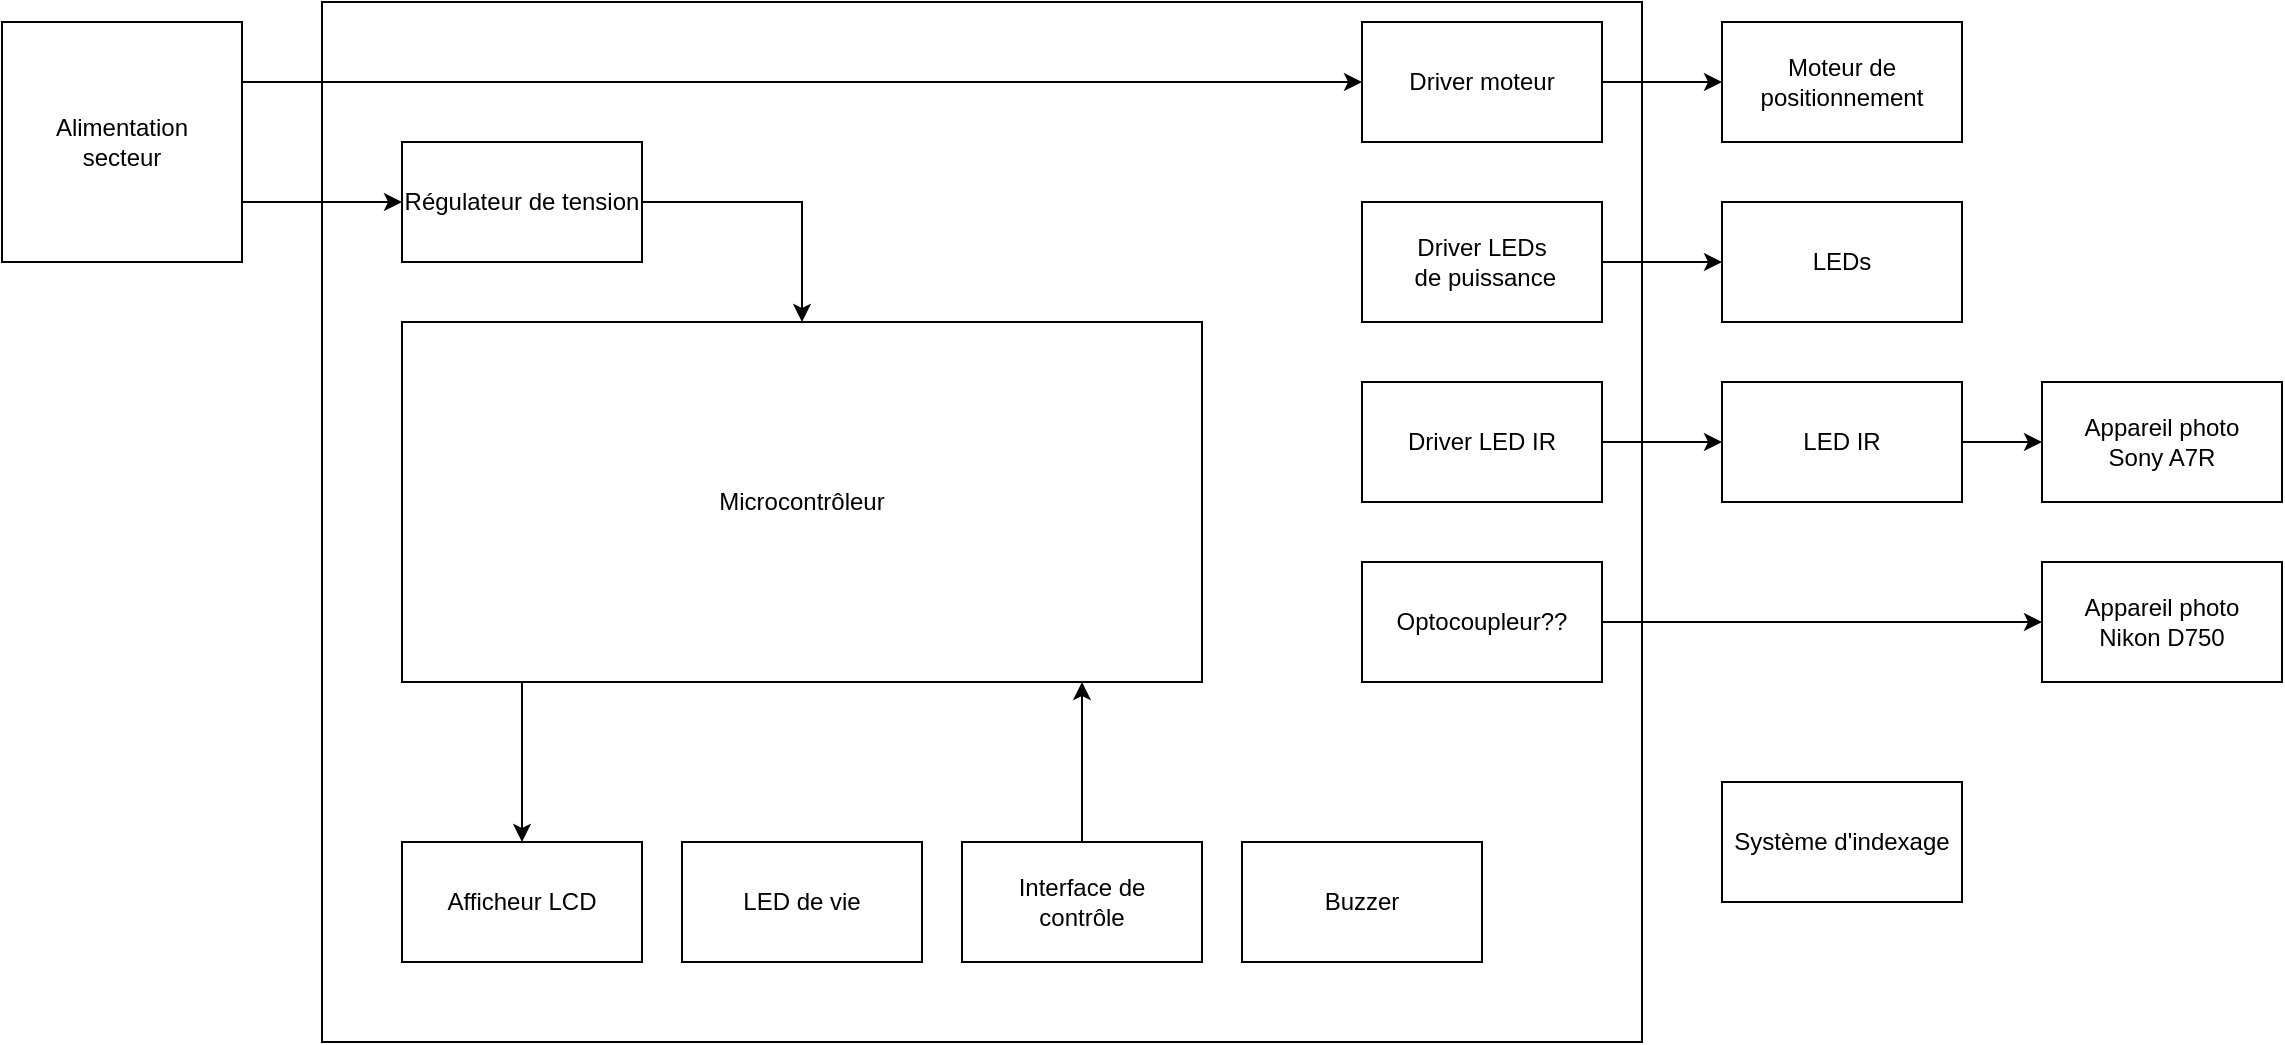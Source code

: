 <mxfile version="21.6.6" type="device">
  <diagram name="Page-1" id="sAueeR_DeyDTOokNU9W1">
    <mxGraphModel dx="2261" dy="822" grid="1" gridSize="10" guides="1" tooltips="1" connect="1" arrows="1" fold="1" page="1" pageScale="1" pageWidth="827" pageHeight="1169" math="0" shadow="0">
      <root>
        <mxCell id="0" />
        <mxCell id="1" parent="0" />
        <mxCell id="fqn3BlmnmB48ulFy7r9I-1" value="" style="rounded=0;whiteSpace=wrap;html=1;" parent="1" vertex="1">
          <mxGeometry x="40" y="40" width="660" height="520" as="geometry" />
        </mxCell>
        <mxCell id="52rDspOR7L93NlqgASMx-22" style="edgeStyle=orthogonalEdgeStyle;rounded=0;orthogonalLoop=1;jettySize=auto;html=1;entryX=0;entryY=0.5;entryDx=0;entryDy=0;" parent="1" source="fqn3BlmnmB48ulFy7r9I-2" target="fqn3BlmnmB48ulFy7r9I-3" edge="1">
          <mxGeometry relative="1" as="geometry" />
        </mxCell>
        <mxCell id="fqn3BlmnmB48ulFy7r9I-2" value="&lt;div&gt;Driver LEDs&lt;/div&gt;&amp;nbsp;de puissance" style="rounded=0;whiteSpace=wrap;html=1;" parent="1" vertex="1">
          <mxGeometry x="560" y="140" width="120" height="60" as="geometry" />
        </mxCell>
        <mxCell id="fqn3BlmnmB48ulFy7r9I-3" value="LEDs" style="rounded=0;whiteSpace=wrap;html=1;" parent="1" vertex="1">
          <mxGeometry x="740" y="140" width="120" height="60" as="geometry" />
        </mxCell>
        <mxCell id="52rDspOR7L93NlqgASMx-18" style="edgeStyle=orthogonalEdgeStyle;rounded=0;orthogonalLoop=1;jettySize=auto;html=1;exitX=1;exitY=0.25;exitDx=0;exitDy=0;entryX=0;entryY=0.5;entryDx=0;entryDy=0;" parent="1" source="fqn3BlmnmB48ulFy7r9I-4" target="fqn3BlmnmB48ulFy7r9I-5" edge="1">
          <mxGeometry relative="1" as="geometry" />
        </mxCell>
        <mxCell id="52rDspOR7L93NlqgASMx-20" style="edgeStyle=orthogonalEdgeStyle;rounded=0;orthogonalLoop=1;jettySize=auto;html=1;exitX=1;exitY=0.75;exitDx=0;exitDy=0;entryX=0;entryY=0.5;entryDx=0;entryDy=0;" parent="1" source="fqn3BlmnmB48ulFy7r9I-4" target="52rDspOR7L93NlqgASMx-2" edge="1">
          <mxGeometry relative="1" as="geometry" />
        </mxCell>
        <mxCell id="fqn3BlmnmB48ulFy7r9I-4" value="&lt;div&gt;Alimentation &lt;br&gt;&lt;/div&gt;&lt;div&gt;secteur&lt;/div&gt;" style="rounded=0;whiteSpace=wrap;html=1;" parent="1" vertex="1">
          <mxGeometry x="-120" y="50" width="120" height="120" as="geometry" />
        </mxCell>
        <mxCell id="52rDspOR7L93NlqgASMx-21" style="edgeStyle=orthogonalEdgeStyle;rounded=0;orthogonalLoop=1;jettySize=auto;html=1;exitX=1;exitY=0.5;exitDx=0;exitDy=0;entryX=0;entryY=0.5;entryDx=0;entryDy=0;" parent="1" source="fqn3BlmnmB48ulFy7r9I-5" target="fqn3BlmnmB48ulFy7r9I-6" edge="1">
          <mxGeometry relative="1" as="geometry" />
        </mxCell>
        <mxCell id="fqn3BlmnmB48ulFy7r9I-5" value="Driver moteur" style="rounded=0;whiteSpace=wrap;html=1;" parent="1" vertex="1">
          <mxGeometry x="560" y="50" width="120" height="60" as="geometry" />
        </mxCell>
        <mxCell id="fqn3BlmnmB48ulFy7r9I-6" value="Moteur de positionnement" style="rounded=0;whiteSpace=wrap;html=1;" parent="1" vertex="1">
          <mxGeometry x="740" y="50" width="120" height="60" as="geometry" />
        </mxCell>
        <mxCell id="fqn3BlmnmB48ulFy7r9I-7" value="Afficheur LCD" style="rounded=0;whiteSpace=wrap;html=1;" parent="1" vertex="1">
          <mxGeometry x="80" y="460" width="120" height="60" as="geometry" />
        </mxCell>
        <mxCell id="52rDspOR7L93NlqgASMx-12" style="edgeStyle=orthogonalEdgeStyle;rounded=0;orthogonalLoop=1;jettySize=auto;html=1;" parent="1" source="fqn3BlmnmB48ulFy7r9I-8" edge="1">
          <mxGeometry relative="1" as="geometry">
            <mxPoint x="420" y="380" as="targetPoint" />
            <Array as="points">
              <mxPoint x="420" y="380" />
            </Array>
          </mxGeometry>
        </mxCell>
        <mxCell id="fqn3BlmnmB48ulFy7r9I-8" value="&lt;div&gt;Interface de &lt;br&gt;&lt;/div&gt;&lt;div&gt;contrôle&lt;/div&gt;" style="rounded=0;whiteSpace=wrap;html=1;" parent="1" vertex="1">
          <mxGeometry x="360" y="460" width="120" height="60" as="geometry" />
        </mxCell>
        <mxCell id="52rDspOR7L93NlqgASMx-11" style="edgeStyle=orthogonalEdgeStyle;rounded=0;orthogonalLoop=1;jettySize=auto;html=1;exitX=1;exitY=0.5;exitDx=0;exitDy=0;" parent="1" source="52rDspOR7L93NlqgASMx-2" target="52rDspOR7L93NlqgASMx-8" edge="1">
          <mxGeometry relative="1" as="geometry" />
        </mxCell>
        <mxCell id="52rDspOR7L93NlqgASMx-2" value="Régulateur de tension" style="rounded=0;whiteSpace=wrap;html=1;" parent="1" vertex="1">
          <mxGeometry x="80" y="110" width="120" height="60" as="geometry" />
        </mxCell>
        <mxCell id="52rDspOR7L93NlqgASMx-40" style="edgeStyle=orthogonalEdgeStyle;rounded=0;orthogonalLoop=1;jettySize=auto;html=1;entryX=0;entryY=0.5;entryDx=0;entryDy=0;" parent="1" source="52rDspOR7L93NlqgASMx-3" target="52rDspOR7L93NlqgASMx-7" edge="1">
          <mxGeometry relative="1" as="geometry" />
        </mxCell>
        <mxCell id="52rDspOR7L93NlqgASMx-3" value="LED IR" style="rounded=0;whiteSpace=wrap;html=1;" parent="1" vertex="1">
          <mxGeometry x="740" y="230" width="120" height="60" as="geometry" />
        </mxCell>
        <mxCell id="52rDspOR7L93NlqgASMx-23" style="edgeStyle=orthogonalEdgeStyle;rounded=0;orthogonalLoop=1;jettySize=auto;html=1;exitX=1;exitY=0.5;exitDx=0;exitDy=0;entryX=0;entryY=0.5;entryDx=0;entryDy=0;" parent="1" source="52rDspOR7L93NlqgASMx-4" target="52rDspOR7L93NlqgASMx-3" edge="1">
          <mxGeometry relative="1" as="geometry" />
        </mxCell>
        <mxCell id="52rDspOR7L93NlqgASMx-4" value="&lt;div&gt;Driver LED IR&lt;br&gt;&lt;/div&gt;" style="rounded=0;whiteSpace=wrap;html=1;" parent="1" vertex="1">
          <mxGeometry x="560" y="230" width="120" height="60" as="geometry" />
        </mxCell>
        <mxCell id="52rDspOR7L93NlqgASMx-6" value="&lt;div&gt;Appareil photo&lt;br&gt;&lt;/div&gt;&lt;div&gt;Nikon D750&lt;br&gt;&lt;/div&gt;" style="rounded=0;whiteSpace=wrap;html=1;" parent="1" vertex="1">
          <mxGeometry x="900" y="320" width="120" height="60" as="geometry" />
        </mxCell>
        <mxCell id="52rDspOR7L93NlqgASMx-7" value="&lt;div&gt;Appareil photo&lt;br&gt;&lt;/div&gt;&lt;div&gt;Sony A7R&lt;br&gt;&lt;/div&gt;" style="rounded=0;whiteSpace=wrap;html=1;" parent="1" vertex="1">
          <mxGeometry x="900" y="230" width="120" height="60" as="geometry" />
        </mxCell>
        <mxCell id="52rDspOR7L93NlqgASMx-14" style="edgeStyle=orthogonalEdgeStyle;rounded=0;orthogonalLoop=1;jettySize=auto;html=1;exitX=0.25;exitY=1;exitDx=0;exitDy=0;entryX=0.5;entryY=0;entryDx=0;entryDy=0;" parent="1" source="52rDspOR7L93NlqgASMx-8" target="fqn3BlmnmB48ulFy7r9I-7" edge="1">
          <mxGeometry relative="1" as="geometry">
            <Array as="points">
              <mxPoint x="140" y="380" />
            </Array>
          </mxGeometry>
        </mxCell>
        <mxCell id="52rDspOR7L93NlqgASMx-8" value="Microcontrôleur" style="rounded=0;whiteSpace=wrap;html=1;" parent="1" vertex="1">
          <mxGeometry x="80" y="200" width="400" height="180" as="geometry" />
        </mxCell>
        <mxCell id="52rDspOR7L93NlqgASMx-39" style="edgeStyle=orthogonalEdgeStyle;rounded=0;orthogonalLoop=1;jettySize=auto;html=1;entryX=0;entryY=0.5;entryDx=0;entryDy=0;" parent="1" source="52rDspOR7L93NlqgASMx-37" target="52rDspOR7L93NlqgASMx-6" edge="1">
          <mxGeometry relative="1" as="geometry" />
        </mxCell>
        <mxCell id="52rDspOR7L93NlqgASMx-37" value="Optocoupleur??" style="rounded=0;whiteSpace=wrap;html=1;" parent="1" vertex="1">
          <mxGeometry x="560" y="320" width="120" height="60" as="geometry" />
        </mxCell>
        <mxCell id="52rDspOR7L93NlqgASMx-42" value="Système d&#39;indexage" style="rounded=0;whiteSpace=wrap;html=1;" parent="1" vertex="1">
          <mxGeometry x="740" y="430" width="120" height="60" as="geometry" />
        </mxCell>
        <mxCell id="52rDspOR7L93NlqgASMx-43" value="Buzzer" style="rounded=0;whiteSpace=wrap;html=1;" parent="1" vertex="1">
          <mxGeometry x="500" y="460" width="120" height="60" as="geometry" />
        </mxCell>
        <mxCell id="220DTqXSZQvsgX-sUDnP-1" value="LED de vie" style="rounded=0;whiteSpace=wrap;html=1;" vertex="1" parent="1">
          <mxGeometry x="220" y="460" width="120" height="60" as="geometry" />
        </mxCell>
      </root>
    </mxGraphModel>
  </diagram>
</mxfile>
